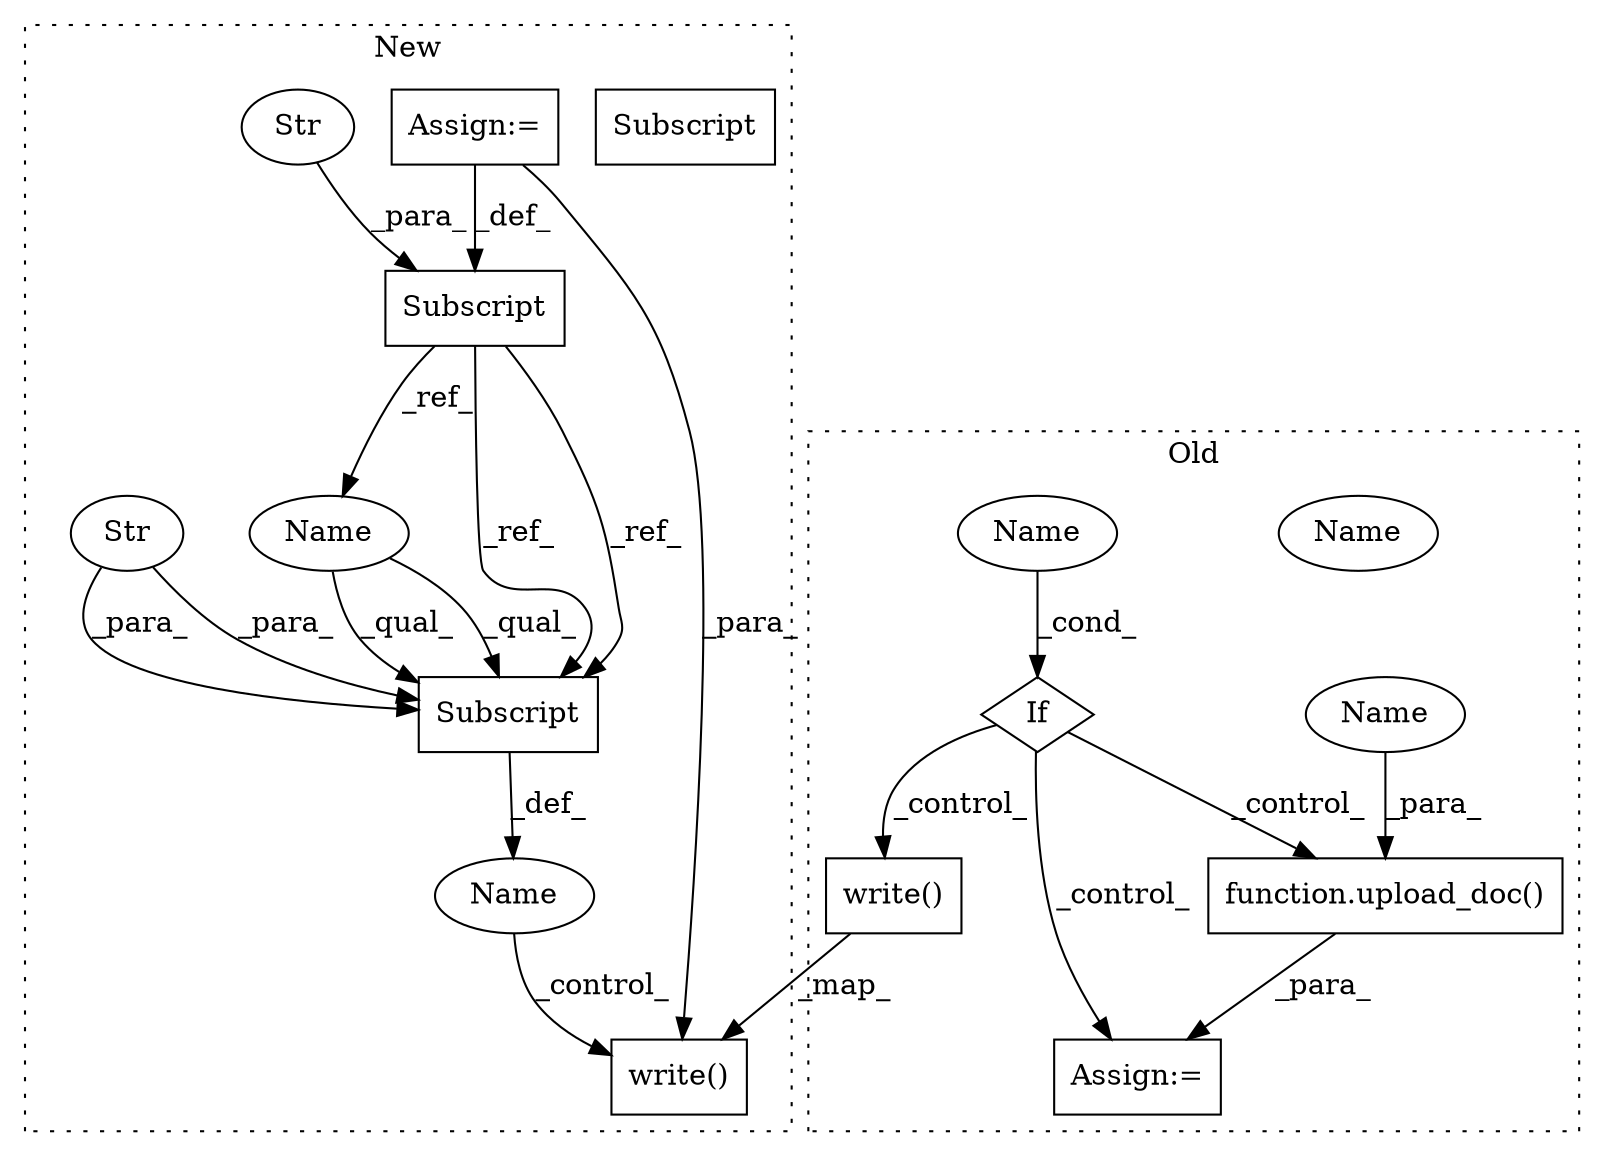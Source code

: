 digraph G {
subgraph cluster0 {
1 [label="function.upload_doc()" a="75" s="3912,3932" l="11,1" shape="box"];
4 [label="If" a="96" s="3871" l="3" shape="diamond"];
8 [label="Name" a="87" s="3874" l="9" shape="ellipse"];
10 [label="write()" a="75" s="3950,4007" l="17,1" shape="box"];
11 [label="Assign:=" a="68" s="3909" l="3" shape="box"];
15 [label="Name" a="87" s="3874" l="9" shape="ellipse"];
16 [label="Name" a="87" s="3923" l="9" shape="ellipse"];
label = "Old";
style="dotted";
}
subgraph cluster1 {
2 [label="Subscript" a="63" s="4597,0" l="47,0" shape="box"];
3 [label="Name" a="87" s="4584" l="9" shape="ellipse"];
5 [label="Str" a="66" s="4627" l="16" shape="ellipse"];
6 [label="Subscript" a="63" s="4469,0" l="38,0" shape="box"];
7 [label="Str" a="66" s="4499" l="7" shape="ellipse"];
9 [label="write()" a="75" s="4658,4710" l="17,1" shape="box"];
12 [label="Assign:=" a="68" s="4507" l="3" shape="box"];
13 [label="Name" a="87" s="4597" l="29" shape="ellipse"];
14 [label="Subscript" a="63" s="4597,0" l="47,0" shape="box"];
label = "New";
style="dotted";
}
1 -> 11 [label="_para_"];
3 -> 9 [label="_control_"];
4 -> 11 [label="_control_"];
4 -> 1 [label="_control_"];
4 -> 10 [label="_control_"];
5 -> 14 [label="_para_"];
5 -> 14 [label="_para_"];
6 -> 14 [label="_ref_"];
6 -> 14 [label="_ref_"];
6 -> 13 [label="_ref_"];
7 -> 6 [label="_para_"];
10 -> 9 [label="_map_"];
12 -> 6 [label="_def_"];
12 -> 9 [label="_para_"];
13 -> 14 [label="_qual_"];
13 -> 14 [label="_qual_"];
14 -> 3 [label="_def_"];
15 -> 4 [label="_cond_"];
16 -> 1 [label="_para_"];
}